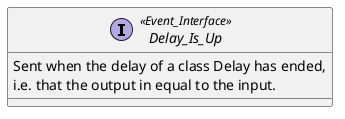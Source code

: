 @startuml

interface Delay_Is_Up <<Event_Interface>>
{
  Sent when the delay of a class Delay has ended,
  i.e. that the output in equal to the input.
}

@enduml